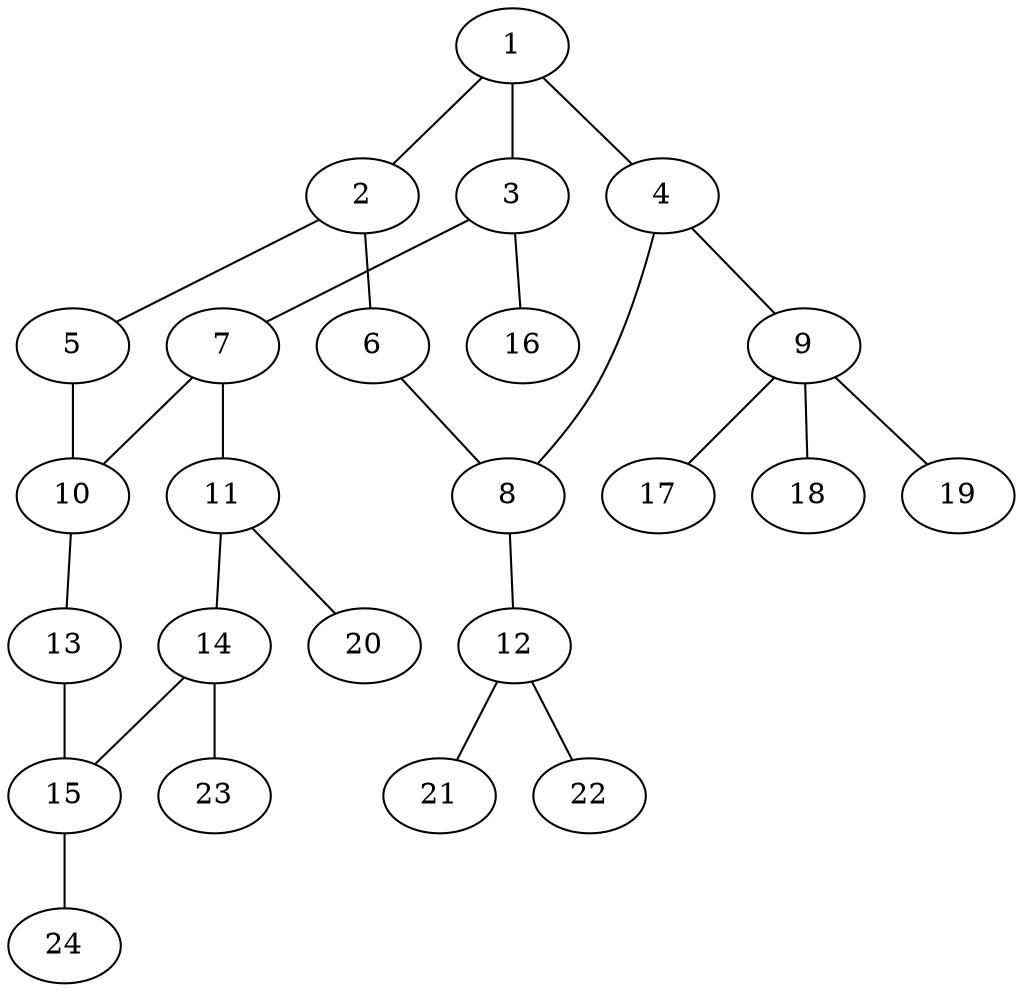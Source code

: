 graph molecule_339 {
	1	 [chem=C];
	2	 [chem=C];
	1 -- 2	 [valence=2];
	3	 [chem=C];
	1 -- 3	 [valence=1];
	4	 [chem=N];
	1 -- 4	 [valence=1];
	5	 [chem=N];
	2 -- 5	 [valence=1];
	6	 [chem=N];
	2 -- 6	 [valence=1];
	7	 [chem=C];
	3 -- 7	 [valence=2];
	16	 [chem=H];
	3 -- 16	 [valence=1];
	8	 [chem=C];
	4 -- 8	 [valence=1];
	9	 [chem=C];
	4 -- 9	 [valence=1];
	10	 [chem=C];
	5 -- 10	 [valence=2];
	6 -- 8	 [valence=2];
	7 -- 10	 [valence=1];
	11	 [chem=C];
	7 -- 11	 [valence=1];
	12	 [chem=N];
	8 -- 12	 [valence=1];
	17	 [chem=H];
	9 -- 17	 [valence=1];
	18	 [chem=H];
	9 -- 18	 [valence=1];
	19	 [chem=H];
	9 -- 19	 [valence=1];
	13	 [chem=N];
	10 -- 13	 [valence=1];
	14	 [chem=C];
	11 -- 14	 [valence=2];
	20	 [chem=H];
	11 -- 20	 [valence=1];
	21	 [chem=H];
	12 -- 21	 [valence=1];
	22	 [chem=H];
	12 -- 22	 [valence=1];
	15	 [chem=C];
	13 -- 15	 [valence=2];
	14 -- 15	 [valence=1];
	23	 [chem=H];
	14 -- 23	 [valence=1];
	24	 [chem=H];
	15 -- 24	 [valence=1];
}
